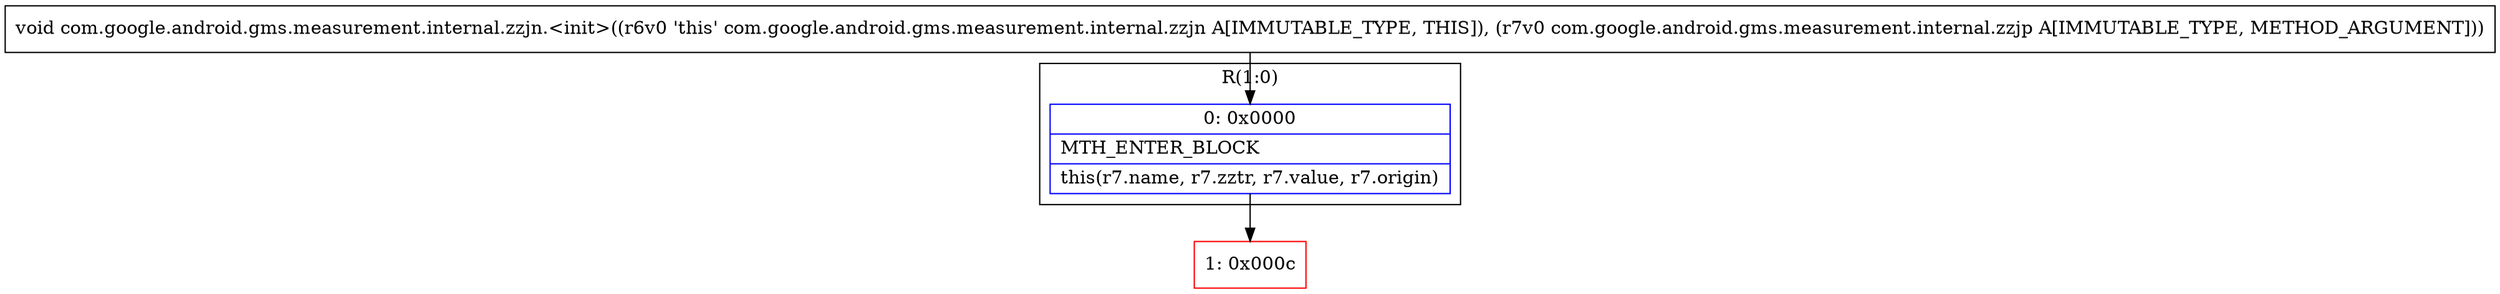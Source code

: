 digraph "CFG forcom.google.android.gms.measurement.internal.zzjn.\<init\>(Lcom\/google\/android\/gms\/measurement\/internal\/zzjp;)V" {
subgraph cluster_Region_1492872111 {
label = "R(1:0)";
node [shape=record,color=blue];
Node_0 [shape=record,label="{0\:\ 0x0000|MTH_ENTER_BLOCK\l|this(r7.name, r7.zztr, r7.value, r7.origin)\l}"];
}
Node_1 [shape=record,color=red,label="{1\:\ 0x000c}"];
MethodNode[shape=record,label="{void com.google.android.gms.measurement.internal.zzjn.\<init\>((r6v0 'this' com.google.android.gms.measurement.internal.zzjn A[IMMUTABLE_TYPE, THIS]), (r7v0 com.google.android.gms.measurement.internal.zzjp A[IMMUTABLE_TYPE, METHOD_ARGUMENT])) }"];
MethodNode -> Node_0;
Node_0 -> Node_1;
}

